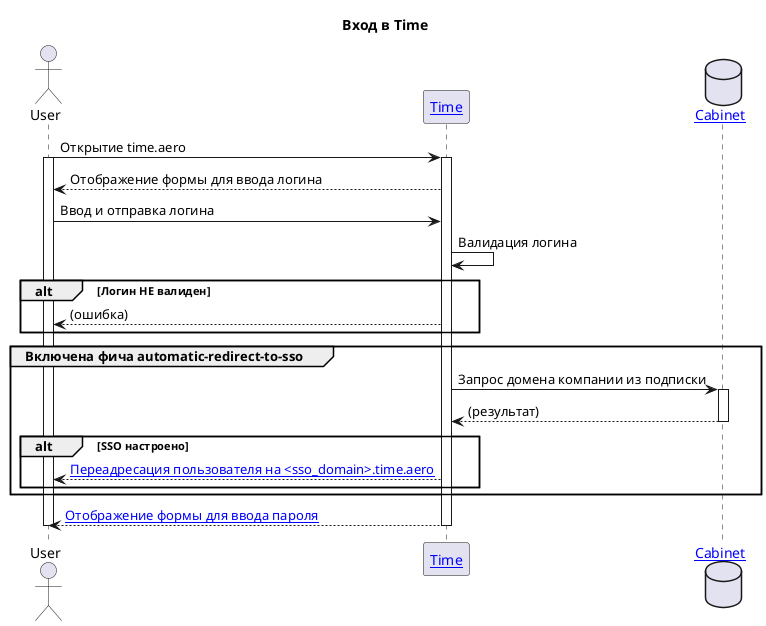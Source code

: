 @startuml
title Вход в Time

actor User
participant "[[/architect/components/applications.time Time]]" as Time
database "[[/architect/components/db.cabinet Cabinet]]" as Cabinet

User -> Time ++ : Открытие time.aero
activate User
User <-- Time : Отображение формы для ввода логина
User -> Time : Ввод и отправка логина
Time -> Time : Валидация логина

alt Логин НЕ валиден
User <-- Time : (ошибка)
end alt

group Включена фича automatic-redirect-to-sso
Time -> Cabinet ++ : Запрос домена компании из подписки
return (результат)
alt SSO настроено
User <-- Time : [[/architect/contexts/applications.time.authentication.sso Переадресация пользователя на <sso_domain>.time.aero]]
end alt
end group

return  [[/architect/contexts/applications.time.authentication.signin.password Отображение формы для ввода пароля]]
deactivate User

@enduml